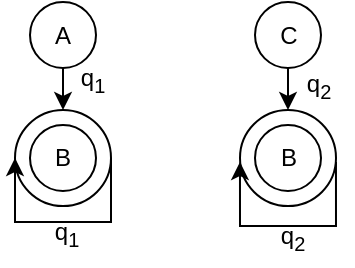 <mxfile version="24.0.1" type="github">
  <diagram name="第 1 页" id="S8iihCh_ciWJxSQNuJ8L">
    <mxGraphModel dx="466" dy="296" grid="0" gridSize="10" guides="1" tooltips="1" connect="1" arrows="1" fold="1" page="0" pageScale="1" pageWidth="1200" pageHeight="1920" math="0" shadow="0">
      <root>
        <mxCell id="0" />
        <mxCell id="1" parent="0" />
        <mxCell id="WtqzIC5AjDAy_Pgu8Pxl-4" value="" style="ellipse;whiteSpace=wrap;html=1;aspect=fixed;" vertex="1" parent="1">
          <mxGeometry x="390.5" y="293" width="48" height="48" as="geometry" />
        </mxCell>
        <mxCell id="WtqzIC5AjDAy_Pgu8Pxl-6" style="edgeStyle=orthogonalEdgeStyle;rounded=0;orthogonalLoop=1;jettySize=auto;html=1;entryX=0.5;entryY=0;entryDx=0;entryDy=0;" edge="1" parent="1" source="WtqzIC5AjDAy_Pgu8Pxl-1" target="WtqzIC5AjDAy_Pgu8Pxl-4">
          <mxGeometry relative="1" as="geometry" />
        </mxCell>
        <mxCell id="WtqzIC5AjDAy_Pgu8Pxl-1" value="A" style="ellipse;whiteSpace=wrap;html=1;aspect=fixed;" vertex="1" parent="1">
          <mxGeometry x="398" y="239" width="33" height="33" as="geometry" />
        </mxCell>
        <mxCell id="WtqzIC5AjDAy_Pgu8Pxl-2" value="B" style="ellipse;whiteSpace=wrap;html=1;aspect=fixed;" vertex="1" parent="1">
          <mxGeometry x="398" y="300.5" width="33" height="33" as="geometry" />
        </mxCell>
        <mxCell id="WtqzIC5AjDAy_Pgu8Pxl-11" value="" style="ellipse;whiteSpace=wrap;html=1;aspect=fixed;" vertex="1" parent="1">
          <mxGeometry x="503" y="293" width="48" height="48" as="geometry" />
        </mxCell>
        <mxCell id="WtqzIC5AjDAy_Pgu8Pxl-12" style="edgeStyle=orthogonalEdgeStyle;rounded=0;orthogonalLoop=1;jettySize=auto;html=1;entryX=0.5;entryY=0;entryDx=0;entryDy=0;" edge="1" parent="1" source="WtqzIC5AjDAy_Pgu8Pxl-13" target="WtqzIC5AjDAy_Pgu8Pxl-11">
          <mxGeometry relative="1" as="geometry" />
        </mxCell>
        <mxCell id="WtqzIC5AjDAy_Pgu8Pxl-13" value="C" style="ellipse;whiteSpace=wrap;html=1;aspect=fixed;" vertex="1" parent="1">
          <mxGeometry x="510.5" y="239" width="33" height="33" as="geometry" />
        </mxCell>
        <mxCell id="WtqzIC5AjDAy_Pgu8Pxl-14" value="B" style="ellipse;whiteSpace=wrap;html=1;aspect=fixed;" vertex="1" parent="1">
          <mxGeometry x="510.5" y="300.5" width="33" height="33" as="geometry" />
        </mxCell>
        <mxCell id="WtqzIC5AjDAy_Pgu8Pxl-15" style="edgeStyle=orthogonalEdgeStyle;rounded=0;orthogonalLoop=1;jettySize=auto;html=1;entryX=0;entryY=0.5;entryDx=0;entryDy=0;exitX=1;exitY=0.5;exitDx=0;exitDy=0;" edge="1" parent="1" source="WtqzIC5AjDAy_Pgu8Pxl-4" target="WtqzIC5AjDAy_Pgu8Pxl-4">
          <mxGeometry relative="1" as="geometry">
            <Array as="points">
              <mxPoint x="438" y="349" />
              <mxPoint x="390" y="349" />
            </Array>
          </mxGeometry>
        </mxCell>
        <mxCell id="WtqzIC5AjDAy_Pgu8Pxl-16" value="q&lt;sub&gt;1&lt;/sub&gt;" style="text;html=1;align=center;verticalAlign=middle;resizable=0;points=[];autosize=1;strokeColor=none;fillColor=none;" vertex="1" parent="1">
          <mxGeometry x="414" y="263" width="30" height="29" as="geometry" />
        </mxCell>
        <mxCell id="WtqzIC5AjDAy_Pgu8Pxl-17" value="q&lt;sub&gt;1&lt;/sub&gt;" style="text;html=1;align=center;verticalAlign=middle;resizable=0;points=[];autosize=1;strokeColor=none;fillColor=none;" vertex="1" parent="1">
          <mxGeometry x="401" y="340" width="30" height="29" as="geometry" />
        </mxCell>
        <mxCell id="WtqzIC5AjDAy_Pgu8Pxl-19" style="edgeStyle=orthogonalEdgeStyle;rounded=0;orthogonalLoop=1;jettySize=auto;html=1;entryX=0;entryY=0.5;entryDx=0;entryDy=0;exitX=1;exitY=0.5;exitDx=0;exitDy=0;" edge="1" parent="1">
          <mxGeometry relative="1" as="geometry">
            <mxPoint x="550.98" y="319" as="sourcePoint" />
            <mxPoint x="502.98" y="319" as="targetPoint" />
            <Array as="points">
              <mxPoint x="549.98" y="351" />
              <mxPoint x="501.98" y="351" />
            </Array>
          </mxGeometry>
        </mxCell>
        <mxCell id="WtqzIC5AjDAy_Pgu8Pxl-20" value="q&lt;sub&gt;2&lt;/sub&gt;" style="text;html=1;align=center;verticalAlign=middle;resizable=0;points=[];autosize=1;strokeColor=none;fillColor=none;" vertex="1" parent="1">
          <mxGeometry x="513.5" y="342" width="30" height="29" as="geometry" />
        </mxCell>
        <mxCell id="WtqzIC5AjDAy_Pgu8Pxl-21" value="q&lt;sub&gt;2&lt;/sub&gt;" style="text;html=1;align=center;verticalAlign=middle;resizable=0;points=[];autosize=1;strokeColor=none;fillColor=none;" vertex="1" parent="1">
          <mxGeometry x="527" y="266" width="30" height="29" as="geometry" />
        </mxCell>
      </root>
    </mxGraphModel>
  </diagram>
</mxfile>
